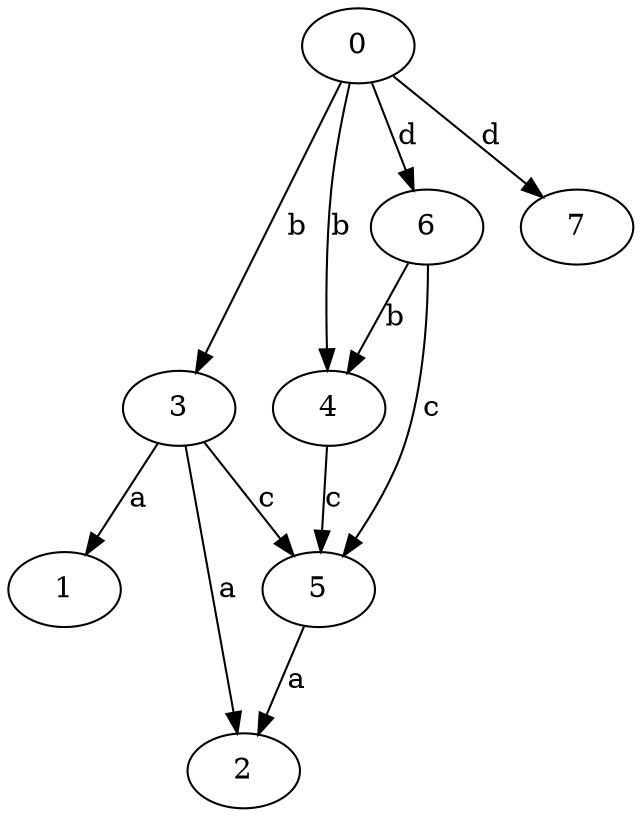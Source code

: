 strict digraph  {
0;
1;
2;
3;
4;
5;
6;
7;
0 -> 3  [label=b];
0 -> 4  [label=b];
0 -> 6  [label=d];
0 -> 7  [label=d];
3 -> 1  [label=a];
3 -> 2  [label=a];
3 -> 5  [label=c];
4 -> 5  [label=c];
5 -> 2  [label=a];
6 -> 4  [label=b];
6 -> 5  [label=c];
}
